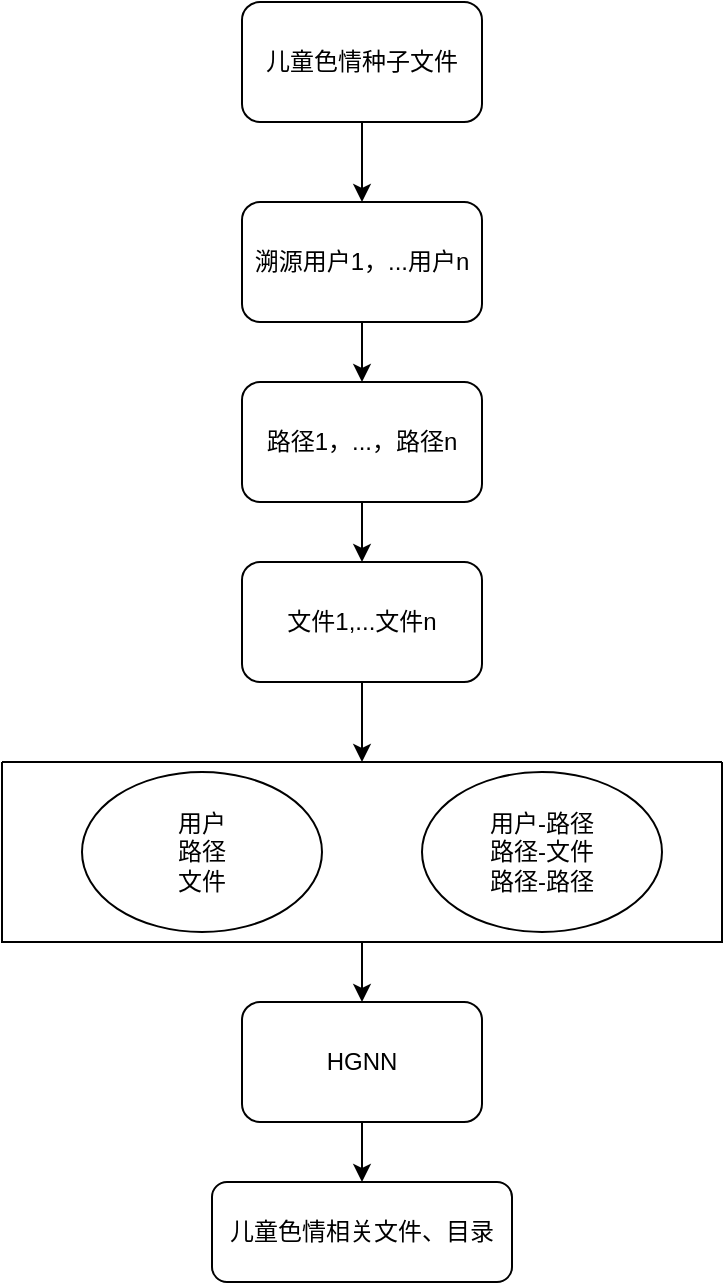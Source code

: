 <mxfile version="21.1.4" type="github">
  <diagram name="第 1 页" id="GvC3XuOH1VoAFwLOGZQf">
    <mxGraphModel dx="954" dy="591" grid="1" gridSize="10" guides="1" tooltips="1" connect="1" arrows="1" fold="1" page="1" pageScale="1" pageWidth="827" pageHeight="1169" math="0" shadow="0">
      <root>
        <mxCell id="0" />
        <mxCell id="1" parent="0" />
        <mxCell id="5xR4AaBsp1VUfc7eKymA-20" value="" style="edgeStyle=orthogonalEdgeStyle;rounded=0;orthogonalLoop=1;jettySize=auto;html=1;" edge="1" parent="1" source="5xR4AaBsp1VUfc7eKymA-1" target="5xR4AaBsp1VUfc7eKymA-2">
          <mxGeometry relative="1" as="geometry" />
        </mxCell>
        <mxCell id="5xR4AaBsp1VUfc7eKymA-1" value="儿童色情种子文件" style="rounded=1;whiteSpace=wrap;html=1;" vertex="1" parent="1">
          <mxGeometry x="480" y="190" width="120" height="60" as="geometry" />
        </mxCell>
        <mxCell id="5xR4AaBsp1VUfc7eKymA-23" value="" style="edgeStyle=orthogonalEdgeStyle;rounded=0;orthogonalLoop=1;jettySize=auto;html=1;" edge="1" parent="1" source="5xR4AaBsp1VUfc7eKymA-2" target="5xR4AaBsp1VUfc7eKymA-4">
          <mxGeometry relative="1" as="geometry" />
        </mxCell>
        <mxCell id="5xR4AaBsp1VUfc7eKymA-2" value="溯源用户1，...用户n" style="rounded=1;whiteSpace=wrap;html=1;" vertex="1" parent="1">
          <mxGeometry x="480" y="290" width="120" height="60" as="geometry" />
        </mxCell>
        <mxCell id="5xR4AaBsp1VUfc7eKymA-29" style="edgeStyle=orthogonalEdgeStyle;rounded=0;orthogonalLoop=1;jettySize=auto;html=1;entryX=0.5;entryY=0;entryDx=0;entryDy=0;" edge="1" parent="1" source="5xR4AaBsp1VUfc7eKymA-3" target="5xR4AaBsp1VUfc7eKymA-12">
          <mxGeometry relative="1" as="geometry" />
        </mxCell>
        <mxCell id="5xR4AaBsp1VUfc7eKymA-3" value="文件1,...文件n" style="rounded=1;whiteSpace=wrap;html=1;" vertex="1" parent="1">
          <mxGeometry x="480" y="470" width="120" height="60" as="geometry" />
        </mxCell>
        <mxCell id="5xR4AaBsp1VUfc7eKymA-27" value="" style="edgeStyle=orthogonalEdgeStyle;rounded=0;orthogonalLoop=1;jettySize=auto;html=1;" edge="1" parent="1" source="5xR4AaBsp1VUfc7eKymA-4" target="5xR4AaBsp1VUfc7eKymA-3">
          <mxGeometry relative="1" as="geometry" />
        </mxCell>
        <mxCell id="5xR4AaBsp1VUfc7eKymA-4" value="路径1，...，路径n" style="rounded=1;whiteSpace=wrap;html=1;" vertex="1" parent="1">
          <mxGeometry x="480" y="380" width="120" height="60" as="geometry" />
        </mxCell>
        <mxCell id="5xR4AaBsp1VUfc7eKymA-11" value="" style="edgeStyle=orthogonalEdgeStyle;rounded=0;orthogonalLoop=1;jettySize=auto;html=1;" edge="1" parent="1" source="5xR4AaBsp1VUfc7eKymA-9" target="5xR4AaBsp1VUfc7eKymA-10">
          <mxGeometry relative="1" as="geometry" />
        </mxCell>
        <mxCell id="5xR4AaBsp1VUfc7eKymA-9" value="HGNN" style="rounded=1;whiteSpace=wrap;html=1;" vertex="1" parent="1">
          <mxGeometry x="480" y="690" width="120" height="60" as="geometry" />
        </mxCell>
        <mxCell id="5xR4AaBsp1VUfc7eKymA-10" value="儿童色情相关文件、目录" style="rounded=1;whiteSpace=wrap;html=1;" vertex="1" parent="1">
          <mxGeometry x="465" y="780" width="150" height="50" as="geometry" />
        </mxCell>
        <mxCell id="5xR4AaBsp1VUfc7eKymA-19" value="" style="group" vertex="1" connectable="0" parent="1">
          <mxGeometry x="360" y="570" width="360" height="90" as="geometry" />
        </mxCell>
        <mxCell id="5xR4AaBsp1VUfc7eKymA-7" value="用户-路径&lt;br&gt;路径-文件&lt;br&gt;路径-路径" style="ellipse;whiteSpace=wrap;html=1;" vertex="1" parent="5xR4AaBsp1VUfc7eKymA-19">
          <mxGeometry x="210" y="5" width="120" height="80" as="geometry" />
        </mxCell>
        <mxCell id="5xR4AaBsp1VUfc7eKymA-8" value="用户&lt;br&gt;路径&lt;br&gt;文件" style="ellipse;whiteSpace=wrap;html=1;" vertex="1" parent="5xR4AaBsp1VUfc7eKymA-19">
          <mxGeometry x="40" y="5" width="120" height="80" as="geometry" />
        </mxCell>
        <mxCell id="5xR4AaBsp1VUfc7eKymA-12" value="" style="swimlane;startSize=0;" vertex="1" parent="5xR4AaBsp1VUfc7eKymA-19">
          <mxGeometry width="360" height="90" as="geometry" />
        </mxCell>
        <mxCell id="5xR4AaBsp1VUfc7eKymA-25" value="" style="edgeStyle=orthogonalEdgeStyle;rounded=0;orthogonalLoop=1;jettySize=auto;html=1;" edge="1" parent="1" source="5xR4AaBsp1VUfc7eKymA-12" target="5xR4AaBsp1VUfc7eKymA-9">
          <mxGeometry relative="1" as="geometry" />
        </mxCell>
      </root>
    </mxGraphModel>
  </diagram>
</mxfile>
